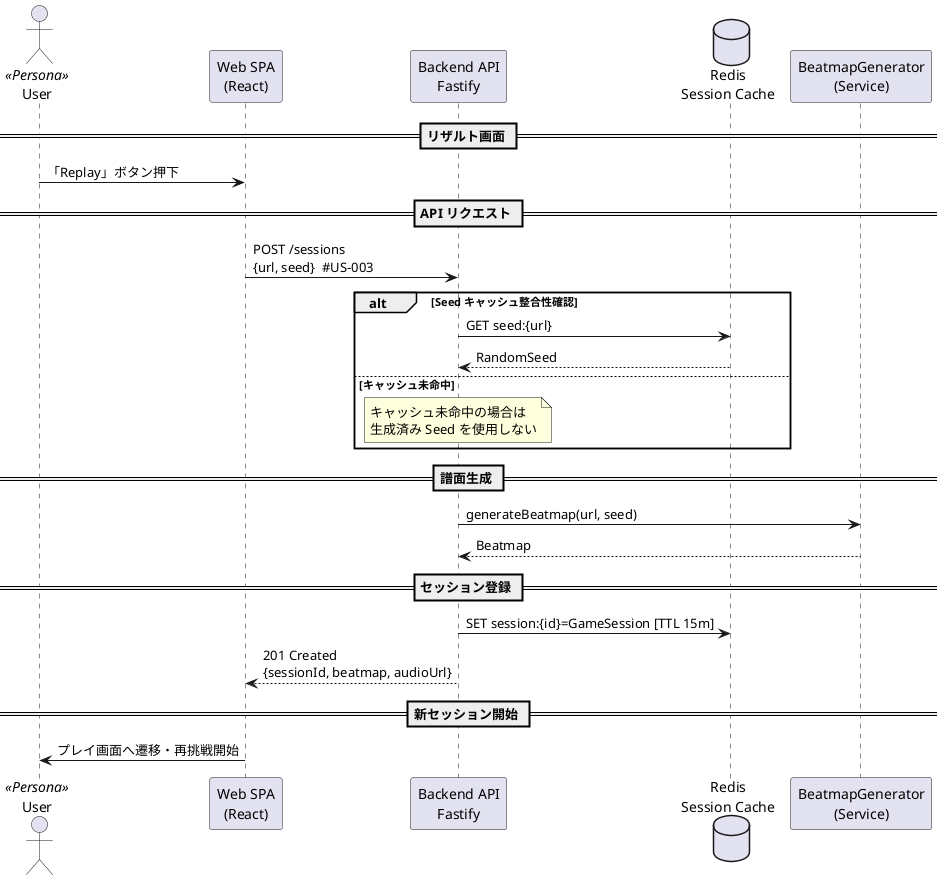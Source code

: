 @startuml
' ==============================================================
' Sequence Diagram — Replay Flow (#US-003)
' PlayAsYouLike Web Rhythm Game
' ==============================================================
actor User as user <<Persona>>
participant "Web SPA\n(React)"            as spa
participant "Backend API\nFastify"        as api
database    "Redis\nSession Cache"        as cache
participant "BeatmapGenerator\n(Service)" as gen

== リザルト画面 ==
user -> spa : 「Replay」ボタン押下

== API リクエスト ==
spa -> api : POST /sessions\n{url, seed}  #US-003

alt Seed キャッシュ整合性確認
    api -> cache : GET seed:{url}
    cache --> api : RandomSeed
else キャッシュ未命中
    note over api: キャッシュ未命中の場合は\n生成済み Seed を使用しない
end

== 譜面生成 ==
api -> gen : generateBeatmap(url, seed)
gen --> api : Beatmap

== セッション登録 ==
api -> cache : SET session:{id}=GameSession [TTL 15m]

api --> spa : 201 Created\n{sessionId, beatmap, audioUrl}

== 新セッション開始 ==
spa -> user : プレイ画面へ遷移・再挑戦開始
@enduml